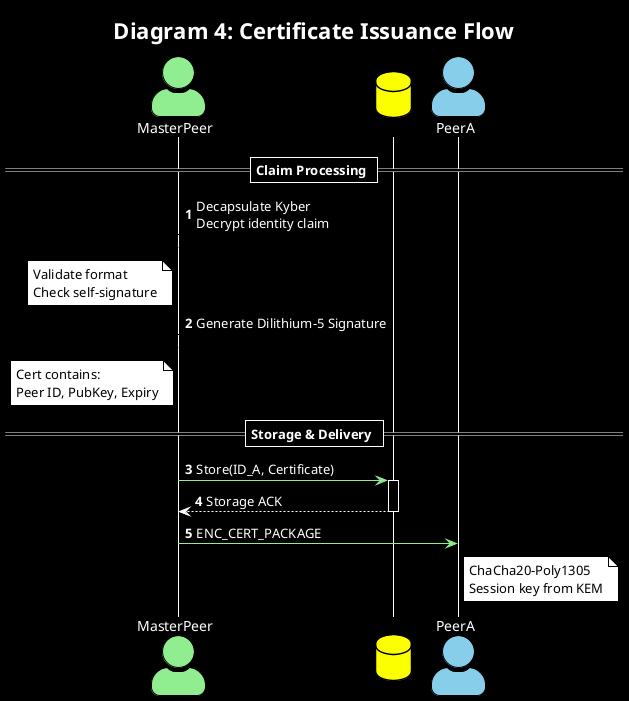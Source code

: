 @startuml
!theme plain

' Colour constants
!define PEER_A_COLOR      #87CEEB
!define MASTER_PEER_COLOR #90EE90
!define MEMORY_COLOR      #fbff00
!define SYSTEM_COLOR      #FFFFFF

' Global styling
skinparam backgroundColor #000000
skinparam defaultFontColor #FFFFFF
skinparam actorStyle awesome
skinparam database {
  BackgroundColor #000000
  BorderColor #000000
  FontColor #000000
}
skinparam note {
  BackgroundColor #FFFFFF
  BorderColor #000000
  FontColor #000000
}

' Sequence styling
skinparam sequence {
  LifeLineBorderColor #FFFFFF
  LifeLineBackgroundColor #000000
  ParticipantBorderColor #FFFFFF
  DividerBackgroundColor #000000
  DividerBorderColor #FFFFFF
  DividerFontColor #FFFFFF
}

' Participants
actor      "MasterPeer" as MP MASTER_PEER_COLOR
database   "CertDB"     as DB MEMORY_COLOR
actor      "PeerA"      as PA PEER_A_COLOR

title Diagram 4: Certificate Issuance Flow
autonumber

== Claim Processing ==
MP -> MP: Decapsulate Kyber\nDecrypt identity claim
note left MP: Validate format\nCheck self-signature

MP -> MP: Generate Dilithium-5 Signature
note left MP: Cert contains:\nPeer ID, PubKey, Expiry

== Storage & Delivery ==
MP -[MASTER_PEER_COLOR]> DB: Store(ID_A, Certificate)
activate DB
DB --[SYSTEM_COLOR]> MP: Storage ACK
deactivate DB

MP -[MASTER_PEER_COLOR]> PA: ENC_CERT_PACKAGE
note right PA: ChaCha20-Poly1305\nSession key from KEM

@enduml